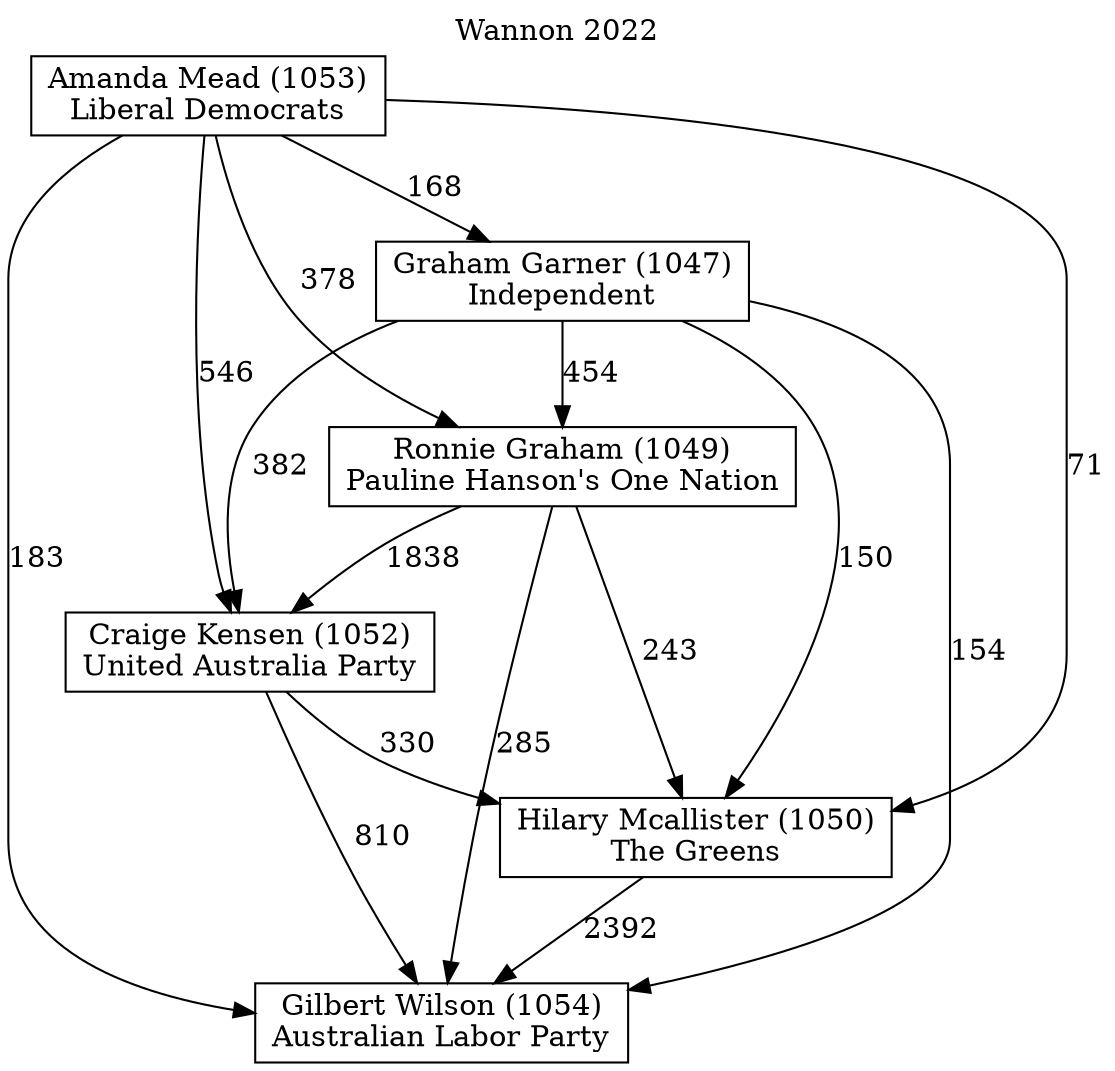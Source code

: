 // House preference flow
digraph "Gilbert Wilson (1054)_Wannon_2022" {
	graph [label="Wannon 2022" labelloc=t mclimit=10]
	node [shape=box]
	"Gilbert Wilson (1054)" [label="Gilbert Wilson (1054)
Australian Labor Party"]
	"Hilary Mcallister (1050)" [label="Hilary Mcallister (1050)
The Greens"]
	"Craige Kensen (1052)" [label="Craige Kensen (1052)
United Australia Party"]
	"Ronnie Graham (1049)" [label="Ronnie Graham (1049)
Pauline Hanson's One Nation"]
	"Graham Garner (1047)" [label="Graham Garner (1047)
Independent"]
	"Amanda Mead (1053)" [label="Amanda Mead (1053)
Liberal Democrats"]
	"Hilary Mcallister (1050)" -> "Gilbert Wilson (1054)" [label=2392]
	"Craige Kensen (1052)" -> "Hilary Mcallister (1050)" [label=330]
	"Ronnie Graham (1049)" -> "Craige Kensen (1052)" [label=1838]
	"Graham Garner (1047)" -> "Ronnie Graham (1049)" [label=454]
	"Amanda Mead (1053)" -> "Graham Garner (1047)" [label=168]
	"Craige Kensen (1052)" -> "Gilbert Wilson (1054)" [label=810]
	"Ronnie Graham (1049)" -> "Gilbert Wilson (1054)" [label=285]
	"Graham Garner (1047)" -> "Gilbert Wilson (1054)" [label=154]
	"Amanda Mead (1053)" -> "Gilbert Wilson (1054)" [label=183]
	"Amanda Mead (1053)" -> "Ronnie Graham (1049)" [label=378]
	"Graham Garner (1047)" -> "Craige Kensen (1052)" [label=382]
	"Amanda Mead (1053)" -> "Craige Kensen (1052)" [label=546]
	"Ronnie Graham (1049)" -> "Hilary Mcallister (1050)" [label=243]
	"Graham Garner (1047)" -> "Hilary Mcallister (1050)" [label=150]
	"Amanda Mead (1053)" -> "Hilary Mcallister (1050)" [label=71]
}
